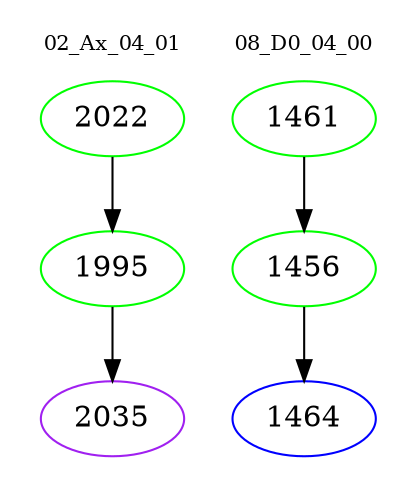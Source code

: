digraph{
subgraph cluster_0 {
color = white
label = "02_Ax_04_01";
fontsize=10;
T0_2022 [label="2022", color="green"]
T0_2022 -> T0_1995 [color="black"]
T0_1995 [label="1995", color="green"]
T0_1995 -> T0_2035 [color="black"]
T0_2035 [label="2035", color="purple"]
}
subgraph cluster_1 {
color = white
label = "08_D0_04_00";
fontsize=10;
T1_1461 [label="1461", color="green"]
T1_1461 -> T1_1456 [color="black"]
T1_1456 [label="1456", color="green"]
T1_1456 -> T1_1464 [color="black"]
T1_1464 [label="1464", color="blue"]
}
}
